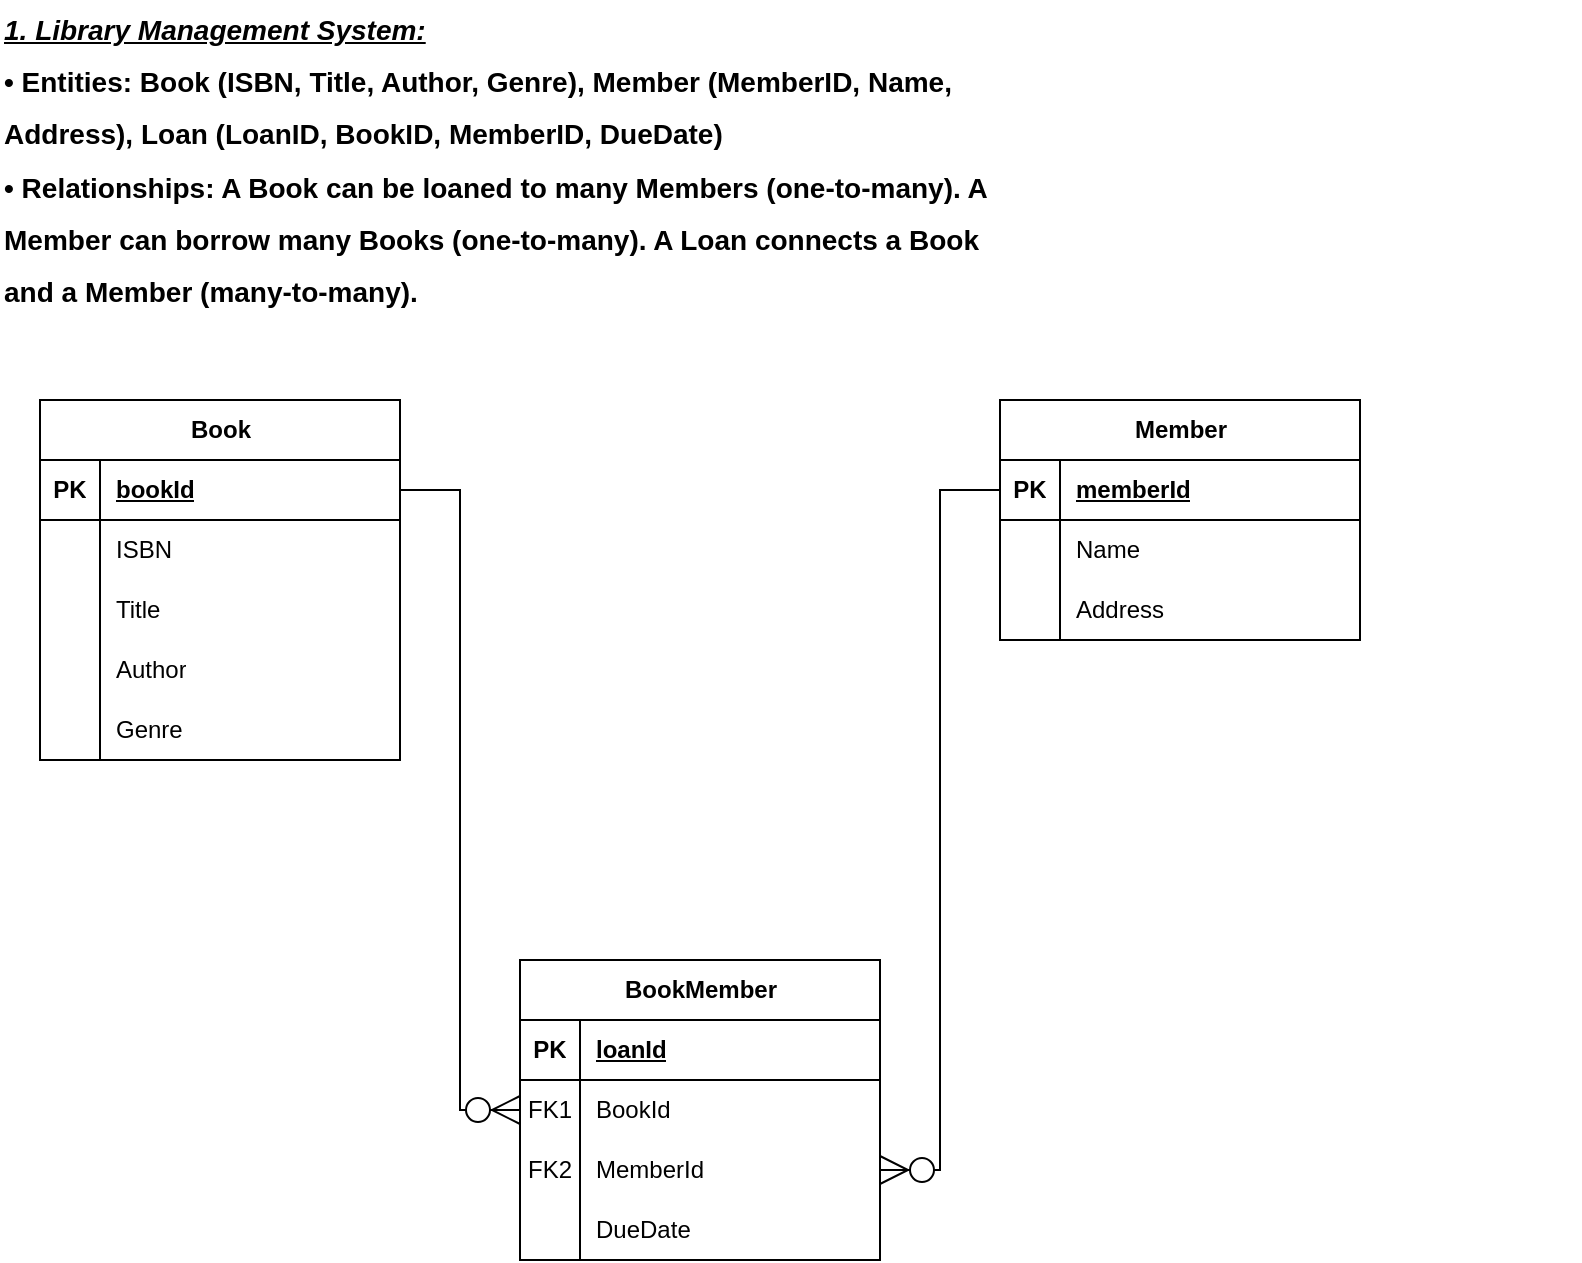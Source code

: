 <mxfile version="24.4.13" type="device">
  <diagram name="Page-1" id="2rkCPEWeg7m_R_as-jlK">
    <mxGraphModel dx="1434" dy="793" grid="1" gridSize="10" guides="1" tooltips="1" connect="1" arrows="1" fold="1" page="1" pageScale="1" pageWidth="827" pageHeight="1169" math="0" shadow="0">
      <root>
        <mxCell id="0" />
        <mxCell id="1" parent="0" />
        <mxCell id="i7bnTzeB6wVj3xMt4hMB-1" value="&lt;h1 style=&quot;margin-top: 0px; font-size: 14px;&quot;&gt;&lt;font style=&quot;font-size: 14px;&quot;&gt;&lt;i&gt;&lt;u&gt;1. Library Management System:&lt;/u&gt;&lt;/i&gt;&lt;/font&gt;&lt;/h1&gt;&lt;h1 style=&quot;margin-top: 0px; font-size: 14px;&quot;&gt;&lt;font style=&quot;font-size: 14px;&quot;&gt;• Entities: Book (ISBN, Title, Author, Genre), Member (MemberID, Name,&amp;nbsp;&lt;/font&gt;&lt;/h1&gt;&lt;h1 style=&quot;margin-top: 0px; font-size: 14px;&quot;&gt;&lt;font style=&quot;font-size: 14px;&quot;&gt;Address), Loan (LoanID, BookID, MemberID, DueDate)&lt;/font&gt;&lt;/h1&gt;&lt;h1 style=&quot;margin-top: 0px; font-size: 14px;&quot;&gt;&lt;font style=&quot;font-size: 14px;&quot;&gt;• Relationships: A Book can be loaned to many Members (one-to-many). A&amp;nbsp;&lt;/font&gt;&lt;/h1&gt;&lt;h1 style=&quot;margin-top: 0px; font-size: 14px;&quot;&gt;&lt;font style=&quot;font-size: 14px;&quot;&gt;Member can borrow many Books (one-to-many). A Loan connects a Book&amp;nbsp;&lt;/font&gt;&lt;/h1&gt;&lt;h1 style=&quot;margin-top: 0px; font-size: 14px;&quot;&gt;&lt;font style=&quot;font-size: 14px;&quot;&gt;and a Member (many-to-many).&lt;/font&gt;&lt;/h1&gt;" style="text;html=1;whiteSpace=wrap;overflow=hidden;rounded=0;" vertex="1" parent="1">
          <mxGeometry x="20" y="40" width="790" height="160" as="geometry" />
        </mxCell>
        <mxCell id="i7bnTzeB6wVj3xMt4hMB-2" value="Book" style="shape=table;startSize=30;container=1;collapsible=1;childLayout=tableLayout;fixedRows=1;rowLines=0;fontStyle=1;align=center;resizeLast=1;html=1;" vertex="1" parent="1">
          <mxGeometry x="40" y="240" width="180" height="180" as="geometry" />
        </mxCell>
        <mxCell id="i7bnTzeB6wVj3xMt4hMB-3" value="" style="shape=tableRow;horizontal=0;startSize=0;swimlaneHead=0;swimlaneBody=0;fillColor=none;collapsible=0;dropTarget=0;points=[[0,0.5],[1,0.5]];portConstraint=eastwest;top=0;left=0;right=0;bottom=1;" vertex="1" parent="i7bnTzeB6wVj3xMt4hMB-2">
          <mxGeometry y="30" width="180" height="30" as="geometry" />
        </mxCell>
        <mxCell id="i7bnTzeB6wVj3xMt4hMB-4" value="PK" style="shape=partialRectangle;connectable=0;fillColor=none;top=0;left=0;bottom=0;right=0;fontStyle=1;overflow=hidden;whiteSpace=wrap;html=1;" vertex="1" parent="i7bnTzeB6wVj3xMt4hMB-3">
          <mxGeometry width="30" height="30" as="geometry">
            <mxRectangle width="30" height="30" as="alternateBounds" />
          </mxGeometry>
        </mxCell>
        <mxCell id="i7bnTzeB6wVj3xMt4hMB-5" value="bookId" style="shape=partialRectangle;connectable=0;fillColor=none;top=0;left=0;bottom=0;right=0;align=left;spacingLeft=6;fontStyle=5;overflow=hidden;whiteSpace=wrap;html=1;" vertex="1" parent="i7bnTzeB6wVj3xMt4hMB-3">
          <mxGeometry x="30" width="150" height="30" as="geometry">
            <mxRectangle width="150" height="30" as="alternateBounds" />
          </mxGeometry>
        </mxCell>
        <mxCell id="i7bnTzeB6wVj3xMt4hMB-6" value="" style="shape=tableRow;horizontal=0;startSize=0;swimlaneHead=0;swimlaneBody=0;fillColor=none;collapsible=0;dropTarget=0;points=[[0,0.5],[1,0.5]];portConstraint=eastwest;top=0;left=0;right=0;bottom=0;" vertex="1" parent="i7bnTzeB6wVj3xMt4hMB-2">
          <mxGeometry y="60" width="180" height="30" as="geometry" />
        </mxCell>
        <mxCell id="i7bnTzeB6wVj3xMt4hMB-7" value="" style="shape=partialRectangle;connectable=0;fillColor=none;top=0;left=0;bottom=0;right=0;editable=1;overflow=hidden;whiteSpace=wrap;html=1;" vertex="1" parent="i7bnTzeB6wVj3xMt4hMB-6">
          <mxGeometry width="30" height="30" as="geometry">
            <mxRectangle width="30" height="30" as="alternateBounds" />
          </mxGeometry>
        </mxCell>
        <mxCell id="i7bnTzeB6wVj3xMt4hMB-8" value="ISBN" style="shape=partialRectangle;connectable=0;fillColor=none;top=0;left=0;bottom=0;right=0;align=left;spacingLeft=6;overflow=hidden;whiteSpace=wrap;html=1;" vertex="1" parent="i7bnTzeB6wVj3xMt4hMB-6">
          <mxGeometry x="30" width="150" height="30" as="geometry">
            <mxRectangle width="150" height="30" as="alternateBounds" />
          </mxGeometry>
        </mxCell>
        <mxCell id="i7bnTzeB6wVj3xMt4hMB-9" value="" style="shape=tableRow;horizontal=0;startSize=0;swimlaneHead=0;swimlaneBody=0;fillColor=none;collapsible=0;dropTarget=0;points=[[0,0.5],[1,0.5]];portConstraint=eastwest;top=0;left=0;right=0;bottom=0;" vertex="1" parent="i7bnTzeB6wVj3xMt4hMB-2">
          <mxGeometry y="90" width="180" height="30" as="geometry" />
        </mxCell>
        <mxCell id="i7bnTzeB6wVj3xMt4hMB-10" value="" style="shape=partialRectangle;connectable=0;fillColor=none;top=0;left=0;bottom=0;right=0;editable=1;overflow=hidden;whiteSpace=wrap;html=1;" vertex="1" parent="i7bnTzeB6wVj3xMt4hMB-9">
          <mxGeometry width="30" height="30" as="geometry">
            <mxRectangle width="30" height="30" as="alternateBounds" />
          </mxGeometry>
        </mxCell>
        <mxCell id="i7bnTzeB6wVj3xMt4hMB-11" value="Title" style="shape=partialRectangle;connectable=0;fillColor=none;top=0;left=0;bottom=0;right=0;align=left;spacingLeft=6;overflow=hidden;whiteSpace=wrap;html=1;" vertex="1" parent="i7bnTzeB6wVj3xMt4hMB-9">
          <mxGeometry x="30" width="150" height="30" as="geometry">
            <mxRectangle width="150" height="30" as="alternateBounds" />
          </mxGeometry>
        </mxCell>
        <mxCell id="i7bnTzeB6wVj3xMt4hMB-12" value="" style="shape=tableRow;horizontal=0;startSize=0;swimlaneHead=0;swimlaneBody=0;fillColor=none;collapsible=0;dropTarget=0;points=[[0,0.5],[1,0.5]];portConstraint=eastwest;top=0;left=0;right=0;bottom=0;" vertex="1" parent="i7bnTzeB6wVj3xMt4hMB-2">
          <mxGeometry y="120" width="180" height="30" as="geometry" />
        </mxCell>
        <mxCell id="i7bnTzeB6wVj3xMt4hMB-13" value="" style="shape=partialRectangle;connectable=0;fillColor=none;top=0;left=0;bottom=0;right=0;editable=1;overflow=hidden;whiteSpace=wrap;html=1;" vertex="1" parent="i7bnTzeB6wVj3xMt4hMB-12">
          <mxGeometry width="30" height="30" as="geometry">
            <mxRectangle width="30" height="30" as="alternateBounds" />
          </mxGeometry>
        </mxCell>
        <mxCell id="i7bnTzeB6wVj3xMt4hMB-14" value="Author" style="shape=partialRectangle;connectable=0;fillColor=none;top=0;left=0;bottom=0;right=0;align=left;spacingLeft=6;overflow=hidden;whiteSpace=wrap;html=1;" vertex="1" parent="i7bnTzeB6wVj3xMt4hMB-12">
          <mxGeometry x="30" width="150" height="30" as="geometry">
            <mxRectangle width="150" height="30" as="alternateBounds" />
          </mxGeometry>
        </mxCell>
        <mxCell id="i7bnTzeB6wVj3xMt4hMB-15" value="" style="shape=tableRow;horizontal=0;startSize=0;swimlaneHead=0;swimlaneBody=0;fillColor=none;collapsible=0;dropTarget=0;points=[[0,0.5],[1,0.5]];portConstraint=eastwest;top=0;left=0;right=0;bottom=0;" vertex="1" parent="i7bnTzeB6wVj3xMt4hMB-2">
          <mxGeometry y="150" width="180" height="30" as="geometry" />
        </mxCell>
        <mxCell id="i7bnTzeB6wVj3xMt4hMB-16" value="" style="shape=partialRectangle;connectable=0;fillColor=none;top=0;left=0;bottom=0;right=0;editable=1;overflow=hidden;whiteSpace=wrap;html=1;" vertex="1" parent="i7bnTzeB6wVj3xMt4hMB-15">
          <mxGeometry width="30" height="30" as="geometry">
            <mxRectangle width="30" height="30" as="alternateBounds" />
          </mxGeometry>
        </mxCell>
        <mxCell id="i7bnTzeB6wVj3xMt4hMB-17" value="Genre" style="shape=partialRectangle;connectable=0;fillColor=none;top=0;left=0;bottom=0;right=0;align=left;spacingLeft=6;overflow=hidden;whiteSpace=wrap;html=1;" vertex="1" parent="i7bnTzeB6wVj3xMt4hMB-15">
          <mxGeometry x="30" width="150" height="30" as="geometry">
            <mxRectangle width="150" height="30" as="alternateBounds" />
          </mxGeometry>
        </mxCell>
        <mxCell id="i7bnTzeB6wVj3xMt4hMB-18" value="BookMember" style="shape=table;startSize=30;container=1;collapsible=1;childLayout=tableLayout;fixedRows=1;rowLines=0;fontStyle=1;align=center;resizeLast=1;html=1;" vertex="1" parent="1">
          <mxGeometry x="280" y="520" width="180" height="150" as="geometry" />
        </mxCell>
        <mxCell id="i7bnTzeB6wVj3xMt4hMB-19" value="" style="shape=tableRow;horizontal=0;startSize=0;swimlaneHead=0;swimlaneBody=0;fillColor=none;collapsible=0;dropTarget=0;points=[[0,0.5],[1,0.5]];portConstraint=eastwest;top=0;left=0;right=0;bottom=1;" vertex="1" parent="i7bnTzeB6wVj3xMt4hMB-18">
          <mxGeometry y="30" width="180" height="30" as="geometry" />
        </mxCell>
        <mxCell id="i7bnTzeB6wVj3xMt4hMB-20" value="PK" style="shape=partialRectangle;connectable=0;fillColor=none;top=0;left=0;bottom=0;right=0;fontStyle=1;overflow=hidden;whiteSpace=wrap;html=1;" vertex="1" parent="i7bnTzeB6wVj3xMt4hMB-19">
          <mxGeometry width="30" height="30" as="geometry">
            <mxRectangle width="30" height="30" as="alternateBounds" />
          </mxGeometry>
        </mxCell>
        <mxCell id="i7bnTzeB6wVj3xMt4hMB-21" value="loanId" style="shape=partialRectangle;connectable=0;fillColor=none;top=0;left=0;bottom=0;right=0;align=left;spacingLeft=6;fontStyle=5;overflow=hidden;whiteSpace=wrap;html=1;" vertex="1" parent="i7bnTzeB6wVj3xMt4hMB-19">
          <mxGeometry x="30" width="150" height="30" as="geometry">
            <mxRectangle width="150" height="30" as="alternateBounds" />
          </mxGeometry>
        </mxCell>
        <mxCell id="i7bnTzeB6wVj3xMt4hMB-22" value="" style="shape=tableRow;horizontal=0;startSize=0;swimlaneHead=0;swimlaneBody=0;fillColor=none;collapsible=0;dropTarget=0;points=[[0,0.5],[1,0.5]];portConstraint=eastwest;top=0;left=0;right=0;bottom=0;" vertex="1" parent="i7bnTzeB6wVj3xMt4hMB-18">
          <mxGeometry y="60" width="180" height="30" as="geometry" />
        </mxCell>
        <mxCell id="i7bnTzeB6wVj3xMt4hMB-23" value="FK1" style="shape=partialRectangle;connectable=0;fillColor=none;top=0;left=0;bottom=0;right=0;editable=1;overflow=hidden;whiteSpace=wrap;html=1;" vertex="1" parent="i7bnTzeB6wVj3xMt4hMB-22">
          <mxGeometry width="30" height="30" as="geometry">
            <mxRectangle width="30" height="30" as="alternateBounds" />
          </mxGeometry>
        </mxCell>
        <mxCell id="i7bnTzeB6wVj3xMt4hMB-24" value="BookId" style="shape=partialRectangle;connectable=0;fillColor=none;top=0;left=0;bottom=0;right=0;align=left;spacingLeft=6;overflow=hidden;whiteSpace=wrap;html=1;" vertex="1" parent="i7bnTzeB6wVj3xMt4hMB-22">
          <mxGeometry x="30" width="150" height="30" as="geometry">
            <mxRectangle width="150" height="30" as="alternateBounds" />
          </mxGeometry>
        </mxCell>
        <mxCell id="i7bnTzeB6wVj3xMt4hMB-25" value="" style="shape=tableRow;horizontal=0;startSize=0;swimlaneHead=0;swimlaneBody=0;fillColor=none;collapsible=0;dropTarget=0;points=[[0,0.5],[1,0.5]];portConstraint=eastwest;top=0;left=0;right=0;bottom=0;" vertex="1" parent="i7bnTzeB6wVj3xMt4hMB-18">
          <mxGeometry y="90" width="180" height="30" as="geometry" />
        </mxCell>
        <mxCell id="i7bnTzeB6wVj3xMt4hMB-26" value="FK2" style="shape=partialRectangle;connectable=0;fillColor=none;top=0;left=0;bottom=0;right=0;editable=1;overflow=hidden;whiteSpace=wrap;html=1;" vertex="1" parent="i7bnTzeB6wVj3xMt4hMB-25">
          <mxGeometry width="30" height="30" as="geometry">
            <mxRectangle width="30" height="30" as="alternateBounds" />
          </mxGeometry>
        </mxCell>
        <mxCell id="i7bnTzeB6wVj3xMt4hMB-27" value="MemberId" style="shape=partialRectangle;connectable=0;fillColor=none;top=0;left=0;bottom=0;right=0;align=left;spacingLeft=6;overflow=hidden;whiteSpace=wrap;html=1;" vertex="1" parent="i7bnTzeB6wVj3xMt4hMB-25">
          <mxGeometry x="30" width="150" height="30" as="geometry">
            <mxRectangle width="150" height="30" as="alternateBounds" />
          </mxGeometry>
        </mxCell>
        <mxCell id="i7bnTzeB6wVj3xMt4hMB-28" value="" style="shape=tableRow;horizontal=0;startSize=0;swimlaneHead=0;swimlaneBody=0;fillColor=none;collapsible=0;dropTarget=0;points=[[0,0.5],[1,0.5]];portConstraint=eastwest;top=0;left=0;right=0;bottom=0;" vertex="1" parent="i7bnTzeB6wVj3xMt4hMB-18">
          <mxGeometry y="120" width="180" height="30" as="geometry" />
        </mxCell>
        <mxCell id="i7bnTzeB6wVj3xMt4hMB-29" value="" style="shape=partialRectangle;connectable=0;fillColor=none;top=0;left=0;bottom=0;right=0;editable=1;overflow=hidden;whiteSpace=wrap;html=1;" vertex="1" parent="i7bnTzeB6wVj3xMt4hMB-28">
          <mxGeometry width="30" height="30" as="geometry">
            <mxRectangle width="30" height="30" as="alternateBounds" />
          </mxGeometry>
        </mxCell>
        <mxCell id="i7bnTzeB6wVj3xMt4hMB-30" value="DueDate" style="shape=partialRectangle;connectable=0;fillColor=none;top=0;left=0;bottom=0;right=0;align=left;spacingLeft=6;overflow=hidden;whiteSpace=wrap;html=1;" vertex="1" parent="i7bnTzeB6wVj3xMt4hMB-28">
          <mxGeometry x="30" width="150" height="30" as="geometry">
            <mxRectangle width="150" height="30" as="alternateBounds" />
          </mxGeometry>
        </mxCell>
        <mxCell id="i7bnTzeB6wVj3xMt4hMB-31" value="Member" style="shape=table;startSize=30;container=1;collapsible=1;childLayout=tableLayout;fixedRows=1;rowLines=0;fontStyle=1;align=center;resizeLast=1;html=1;" vertex="1" parent="1">
          <mxGeometry x="520" y="240" width="180" height="120" as="geometry" />
        </mxCell>
        <mxCell id="i7bnTzeB6wVj3xMt4hMB-32" value="" style="shape=tableRow;horizontal=0;startSize=0;swimlaneHead=0;swimlaneBody=0;fillColor=none;collapsible=0;dropTarget=0;points=[[0,0.5],[1,0.5]];portConstraint=eastwest;top=0;left=0;right=0;bottom=1;" vertex="1" parent="i7bnTzeB6wVj3xMt4hMB-31">
          <mxGeometry y="30" width="180" height="30" as="geometry" />
        </mxCell>
        <mxCell id="i7bnTzeB6wVj3xMt4hMB-33" value="PK" style="shape=partialRectangle;connectable=0;fillColor=none;top=0;left=0;bottom=0;right=0;fontStyle=1;overflow=hidden;whiteSpace=wrap;html=1;" vertex="1" parent="i7bnTzeB6wVj3xMt4hMB-32">
          <mxGeometry width="30" height="30" as="geometry">
            <mxRectangle width="30" height="30" as="alternateBounds" />
          </mxGeometry>
        </mxCell>
        <mxCell id="i7bnTzeB6wVj3xMt4hMB-34" value="memberId" style="shape=partialRectangle;connectable=0;fillColor=none;top=0;left=0;bottom=0;right=0;align=left;spacingLeft=6;fontStyle=5;overflow=hidden;whiteSpace=wrap;html=1;" vertex="1" parent="i7bnTzeB6wVj3xMt4hMB-32">
          <mxGeometry x="30" width="150" height="30" as="geometry">
            <mxRectangle width="150" height="30" as="alternateBounds" />
          </mxGeometry>
        </mxCell>
        <mxCell id="i7bnTzeB6wVj3xMt4hMB-35" value="" style="shape=tableRow;horizontal=0;startSize=0;swimlaneHead=0;swimlaneBody=0;fillColor=none;collapsible=0;dropTarget=0;points=[[0,0.5],[1,0.5]];portConstraint=eastwest;top=0;left=0;right=0;bottom=0;" vertex="1" parent="i7bnTzeB6wVj3xMt4hMB-31">
          <mxGeometry y="60" width="180" height="30" as="geometry" />
        </mxCell>
        <mxCell id="i7bnTzeB6wVj3xMt4hMB-36" value="" style="shape=partialRectangle;connectable=0;fillColor=none;top=0;left=0;bottom=0;right=0;editable=1;overflow=hidden;whiteSpace=wrap;html=1;" vertex="1" parent="i7bnTzeB6wVj3xMt4hMB-35">
          <mxGeometry width="30" height="30" as="geometry">
            <mxRectangle width="30" height="30" as="alternateBounds" />
          </mxGeometry>
        </mxCell>
        <mxCell id="i7bnTzeB6wVj3xMt4hMB-37" value="Name" style="shape=partialRectangle;connectable=0;fillColor=none;top=0;left=0;bottom=0;right=0;align=left;spacingLeft=6;overflow=hidden;whiteSpace=wrap;html=1;" vertex="1" parent="i7bnTzeB6wVj3xMt4hMB-35">
          <mxGeometry x="30" width="150" height="30" as="geometry">
            <mxRectangle width="150" height="30" as="alternateBounds" />
          </mxGeometry>
        </mxCell>
        <mxCell id="i7bnTzeB6wVj3xMt4hMB-38" value="" style="shape=tableRow;horizontal=0;startSize=0;swimlaneHead=0;swimlaneBody=0;fillColor=none;collapsible=0;dropTarget=0;points=[[0,0.5],[1,0.5]];portConstraint=eastwest;top=0;left=0;right=0;bottom=0;" vertex="1" parent="i7bnTzeB6wVj3xMt4hMB-31">
          <mxGeometry y="90" width="180" height="30" as="geometry" />
        </mxCell>
        <mxCell id="i7bnTzeB6wVj3xMt4hMB-39" value="" style="shape=partialRectangle;connectable=0;fillColor=none;top=0;left=0;bottom=0;right=0;editable=1;overflow=hidden;whiteSpace=wrap;html=1;" vertex="1" parent="i7bnTzeB6wVj3xMt4hMB-38">
          <mxGeometry width="30" height="30" as="geometry">
            <mxRectangle width="30" height="30" as="alternateBounds" />
          </mxGeometry>
        </mxCell>
        <mxCell id="i7bnTzeB6wVj3xMt4hMB-40" value="Address" style="shape=partialRectangle;connectable=0;fillColor=none;top=0;left=0;bottom=0;right=0;align=left;spacingLeft=6;overflow=hidden;whiteSpace=wrap;html=1;" vertex="1" parent="i7bnTzeB6wVj3xMt4hMB-38">
          <mxGeometry x="30" width="150" height="30" as="geometry">
            <mxRectangle width="150" height="30" as="alternateBounds" />
          </mxGeometry>
        </mxCell>
        <mxCell id="i7bnTzeB6wVj3xMt4hMB-44" value="" style="edgeStyle=entityRelationEdgeStyle;fontSize=12;html=1;endArrow=ERzeroToMany;endFill=1;rounded=0;exitX=1;exitY=0.5;exitDx=0;exitDy=0;entryX=0;entryY=0.5;entryDx=0;entryDy=0;endSize=12;startSize=12;" edge="1" parent="1" source="i7bnTzeB6wVj3xMt4hMB-3" target="i7bnTzeB6wVj3xMt4hMB-22">
          <mxGeometry width="100" height="100" relative="1" as="geometry">
            <mxPoint x="390" y="430" as="sourcePoint" />
            <mxPoint x="460" y="360" as="targetPoint" />
          </mxGeometry>
        </mxCell>
        <mxCell id="i7bnTzeB6wVj3xMt4hMB-45" value="" style="edgeStyle=entityRelationEdgeStyle;fontSize=12;html=1;endArrow=ERzeroToMany;endFill=1;rounded=0;exitX=0;exitY=0.5;exitDx=0;exitDy=0;entryX=1;entryY=0.5;entryDx=0;entryDy=0;endSize=12;" edge="1" parent="1" source="i7bnTzeB6wVj3xMt4hMB-32" target="i7bnTzeB6wVj3xMt4hMB-25">
          <mxGeometry width="100" height="100" relative="1" as="geometry">
            <mxPoint x="360" y="460" as="sourcePoint" />
            <mxPoint x="460" y="360" as="targetPoint" />
          </mxGeometry>
        </mxCell>
      </root>
    </mxGraphModel>
  </diagram>
</mxfile>
